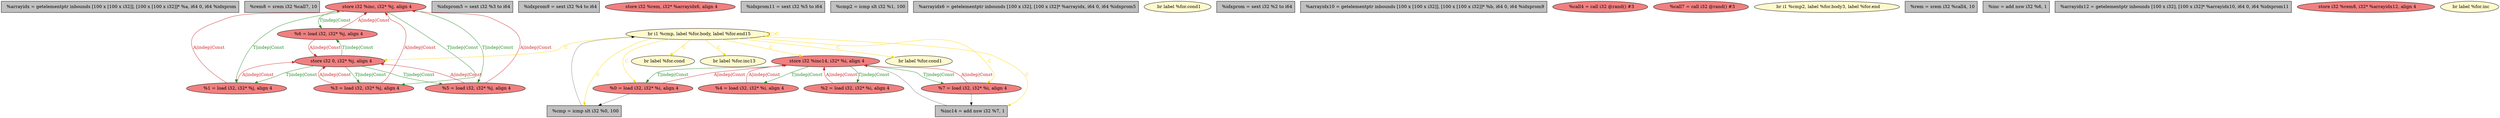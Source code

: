 
digraph G {


node595 [fillcolor=grey,label="  %arrayidx = getelementptr inbounds [100 x [100 x i32]], [100 x [100 x i32]]* %a, i64 0, i64 %idxprom",shape=rectangle,style=filled ]
node593 [fillcolor=grey,label="  %rem8 = srem i32 %call7, 10",shape=rectangle,style=filled ]
node592 [fillcolor=lightcoral,label="  store i32 %inc, i32* %j, align 4",shape=ellipse,style=filled ]
node594 [fillcolor=grey,label="  %idxprom5 = sext i32 %3 to i64",shape=rectangle,style=filled ]
node590 [fillcolor=grey,label="  %idxprom9 = sext i32 %4 to i64",shape=rectangle,style=filled ]
node582 [fillcolor=lightcoral,label="  %6 = load i32, i32* %j, align 4",shape=ellipse,style=filled ]
node591 [fillcolor=lightcoral,label="  store i32 %rem, i32* %arrayidx6, align 4",shape=ellipse,style=filled ]
node581 [fillcolor=grey,label="  %idxprom11 = sext i32 %5 to i64",shape=rectangle,style=filled ]
node585 [fillcolor=lightcoral,label="  %5 = load i32, i32* %j, align 4",shape=ellipse,style=filled ]
node570 [fillcolor=grey,label="  %cmp2 = icmp slt i32 %1, 100",shape=rectangle,style=filled ]
node572 [fillcolor=grey,label="  %arrayidx6 = getelementptr inbounds [100 x i32], [100 x i32]* %arrayidx, i64 0, i64 %idxprom5",shape=rectangle,style=filled ]
node598 [fillcolor=lightcoral,label="  %1 = load i32, i32* %j, align 4",shape=ellipse,style=filled ]
node573 [fillcolor=lightcoral,label="  store i32 %inc14, i32* %i, align 4",shape=ellipse,style=filled ]
node569 [fillcolor=lemonchiffon,label="  br label %for.cond",shape=ellipse,style=filled ]
node588 [fillcolor=lightcoral,label="  %4 = load i32, i32* %i, align 4",shape=ellipse,style=filled ]
node587 [fillcolor=lemonchiffon,label="  br label %for.cond1",shape=ellipse,style=filled ]
node571 [fillcolor=grey,label="  %idxprom = sext i32 %2 to i64",shape=rectangle,style=filled ]
node599 [fillcolor=grey,label="  %arrayidx10 = getelementptr inbounds [100 x [100 x i32]], [100 x [100 x i32]]* %b, i64 0, i64 %idxprom9",shape=rectangle,style=filled ]
node568 [fillcolor=lightcoral,label="  %call4 = call i32 @rand() #3",shape=ellipse,style=filled ]
node600 [fillcolor=lightcoral,label="  store i32 0, i32* %j, align 4",shape=ellipse,style=filled ]
node578 [fillcolor=lemonchiffon,label="  br label %for.inc13",shape=ellipse,style=filled ]
node565 [fillcolor=lightcoral,label="  %2 = load i32, i32* %i, align 4",shape=ellipse,style=filled ]
node566 [fillcolor=lightcoral,label="  %call7 = call i32 @rand() #3",shape=ellipse,style=filled ]
node584 [fillcolor=lemonchiffon,label="  br i1 %cmp2, label %for.body3, label %for.end",shape=ellipse,style=filled ]
node567 [fillcolor=grey,label="  %rem = srem i32 %call4, 10",shape=rectangle,style=filled ]
node574 [fillcolor=grey,label="  %inc14 = add nsw i32 %7, 1",shape=rectangle,style=filled ]
node596 [fillcolor=lemonchiffon,label="  br label %for.cond1",shape=ellipse,style=filled ]
node575 [fillcolor=lemonchiffon,label="  br i1 %cmp, label %for.body, label %for.end15",shape=ellipse,style=filled ]
node597 [fillcolor=lightcoral,label="  %3 = load i32, i32* %j, align 4",shape=ellipse,style=filled ]
node576 [fillcolor=grey,label="  %inc = add nsw i32 %6, 1",shape=rectangle,style=filled ]
node583 [fillcolor=lightcoral,label="  %0 = load i32, i32* %i, align 4",shape=ellipse,style=filled ]
node577 [fillcolor=lightcoral,label="  %7 = load i32, i32* %i, align 4",shape=ellipse,style=filled ]
node589 [fillcolor=grey,label="  %arrayidx12 = getelementptr inbounds [100 x i32], [100 x i32]* %arrayidx10, i64 0, i64 %idxprom11",shape=rectangle,style=filled ]
node586 [fillcolor=lightcoral,label="  store i32 %rem8, i32* %arrayidx12, align 4",shape=ellipse,style=filled ]
node579 [fillcolor=lemonchiffon,label="  br label %for.inc",shape=ellipse,style=filled ]
node580 [fillcolor=grey,label="  %cmp = icmp slt i32 %0, 100",shape=rectangle,style=filled ]

node575->node573 [style=solid,color=gold,label="C",penwidth=1.0,fontcolor=gold ]
node575->node569 [style=solid,color=gold,label="C",penwidth=1.0,fontcolor=gold ]
node583->node580 [style=solid,color=black,label="",penwidth=0.5,fontcolor=black ]
node588->node573 [style=solid,color=firebrick3,label="A|indep|Const",penwidth=1.0,fontcolor=firebrick3 ]
node575->node577 [style=solid,color=gold,label="C",penwidth=1.0,fontcolor=gold ]
node574->node573 [style=solid,color=black,label="",penwidth=0.5,fontcolor=black ]
node575->node600 [style=solid,color=gold,label="C",penwidth=1.0,fontcolor=gold ]
node592->node582 [style=solid,color=forestgreen,label="T|indep|Const",penwidth=1.0,fontcolor=forestgreen ]
node577->node574 [style=solid,color=black,label="",penwidth=0.5,fontcolor=black ]
node565->node573 [style=solid,color=firebrick3,label="A|indep|Const",penwidth=1.0,fontcolor=firebrick3 ]
node582->node600 [style=solid,color=firebrick3,label="A|indep|Const",penwidth=1.0,fontcolor=firebrick3 ]
node598->node592 [style=solid,color=firebrick3,label="A|indep|Const",penwidth=1.0,fontcolor=firebrick3 ]
node592->node597 [style=solid,color=forestgreen,label="T|indep|Const",penwidth=1.0,fontcolor=forestgreen ]
node585->node592 [style=solid,color=firebrick3,label="A|indep|Const",penwidth=1.0,fontcolor=firebrick3 ]
node583->node573 [style=solid,color=firebrick3,label="A|indep|Const",penwidth=1.0,fontcolor=firebrick3 ]
node575->node575 [style=solid,color=gold,label="C",penwidth=1.0,fontcolor=gold ]
node573->node588 [style=solid,color=forestgreen,label="T|indep|Const",penwidth=1.0,fontcolor=forestgreen ]
node592->node585 [style=solid,color=forestgreen,label="T|indep|Const",penwidth=1.0,fontcolor=forestgreen ]
node592->node598 [style=solid,color=forestgreen,label="T|indep|Const",penwidth=1.0,fontcolor=forestgreen ]
node582->node592 [style=solid,color=firebrick3,label="A|indep|Const",penwidth=1.0,fontcolor=firebrick3 ]
node575->node596 [style=solid,color=gold,label="C",penwidth=1.0,fontcolor=gold ]
node575->node574 [style=solid,color=gold,label="C",penwidth=1.0,fontcolor=gold ]
node597->node592 [style=solid,color=firebrick3,label="A|indep|Const",penwidth=1.0,fontcolor=firebrick3 ]
node600->node582 [style=solid,color=forestgreen,label="T|indep|Const",penwidth=1.0,fontcolor=forestgreen ]
node573->node577 [style=solid,color=forestgreen,label="T|indep|Const",penwidth=1.0,fontcolor=forestgreen ]
node585->node600 [style=solid,color=firebrick3,label="A|indep|Const",penwidth=1.0,fontcolor=firebrick3 ]
node600->node585 [style=solid,color=forestgreen,label="T|indep|Const",penwidth=1.0,fontcolor=forestgreen ]
node580->node575 [style=solid,color=black,label="",penwidth=0.5,fontcolor=black ]
node573->node565 [style=solid,color=forestgreen,label="T|indep|Const",penwidth=1.0,fontcolor=forestgreen ]
node598->node600 [style=solid,color=firebrick3,label="A|indep|Const",penwidth=1.0,fontcolor=firebrick3 ]
node575->node578 [style=solid,color=gold,label="C",penwidth=1.0,fontcolor=gold ]
node600->node598 [style=solid,color=forestgreen,label="T|indep|Const",penwidth=1.0,fontcolor=forestgreen ]
node597->node600 [style=solid,color=firebrick3,label="A|indep|Const",penwidth=1.0,fontcolor=firebrick3 ]
node600->node597 [style=solid,color=forestgreen,label="T|indep|Const",penwidth=1.0,fontcolor=forestgreen ]
node573->node583 [style=solid,color=forestgreen,label="T|indep|Const",penwidth=1.0,fontcolor=forestgreen ]
node577->node573 [style=solid,color=firebrick3,label="A|indep|Const",penwidth=1.0,fontcolor=firebrick3 ]
node575->node583 [style=solid,color=gold,label="C",penwidth=1.0,fontcolor=gold ]
node575->node580 [style=solid,color=gold,label="C",penwidth=1.0,fontcolor=gold ]


}
